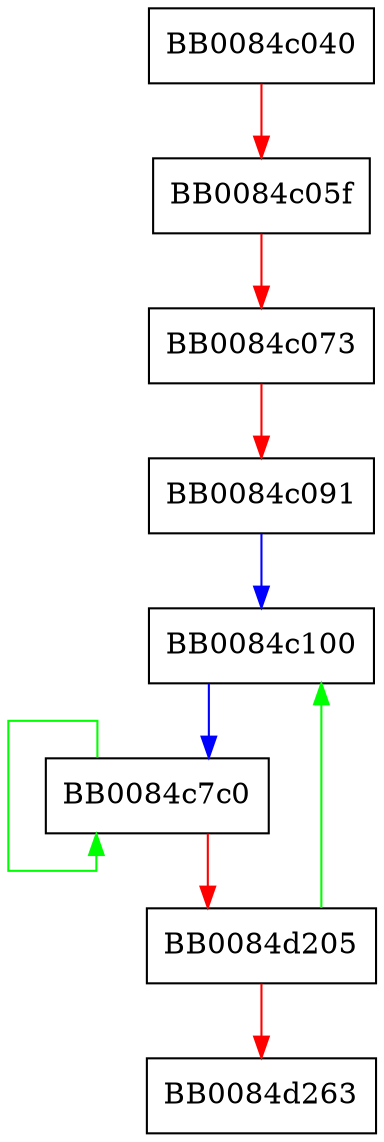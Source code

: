 digraph sha512_block_data_order {
  node [shape="box"];
  graph [splines=ortho];
  BB0084c040 -> BB0084c05f [color="red"];
  BB0084c05f -> BB0084c073 [color="red"];
  BB0084c073 -> BB0084c091 [color="red"];
  BB0084c091 -> BB0084c100 [color="blue"];
  BB0084c100 -> BB0084c7c0 [color="blue"];
  BB0084c7c0 -> BB0084c7c0 [color="green"];
  BB0084c7c0 -> BB0084d205 [color="red"];
  BB0084d205 -> BB0084c100 [color="green"];
  BB0084d205 -> BB0084d263 [color="red"];
}